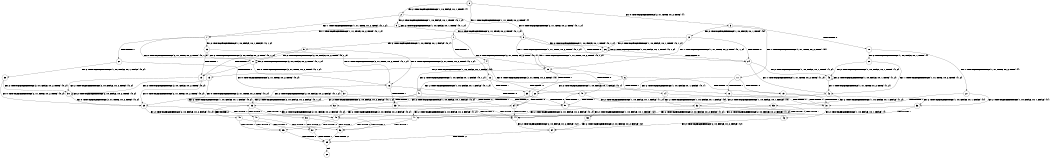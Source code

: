 digraph BCG {
size = "7, 10.5";
center = TRUE;
node [shape = circle];
0 [peripheries = 2];
0 -> 1 [label = "EX !1 !ATOMIC_EXCH_BRANCH (1, +1, TRUE, +0, 2, TRUE) !{}"];
0 -> 2 [label = "EX !2 !ATOMIC_EXCH_BRANCH (1, +0, FALSE, +0, 1, TRUE) !{}"];
0 -> 3 [label = "EX !0 !ATOMIC_EXCH_BRANCH (2, +1, TRUE, +0, 2, TRUE) !{}"];
1 -> 4 [label = "TERMINATE !1"];
1 -> 5 [label = "EX !2 !ATOMIC_EXCH_BRANCH (1, +0, FALSE, +0, 1, FALSE) !{0, 1}"];
1 -> 6 [label = "EX !0 !ATOMIC_EXCH_BRANCH (2, +1, TRUE, +0, 2, TRUE) !{0, 1}"];
2 -> 7 [label = "EX !1 !ATOMIC_EXCH_BRANCH (1, +1, TRUE, +0, 2, TRUE) !{0, 1, 2}"];
2 -> 8 [label = "EX !0 !ATOMIC_EXCH_BRANCH (2, +1, TRUE, +0, 2, TRUE) !{0, 1, 2}"];
2 -> 9 [label = "EX !2 !ATOMIC_EXCH_BRANCH (1, +0, FALSE, +0, 1, TRUE) !{0, 1, 2}"];
3 -> 10 [label = "TERMINATE !0"];
3 -> 11 [label = "EX !1 !ATOMIC_EXCH_BRANCH (1, +1, TRUE, +0, 2, TRUE) !{0}"];
3 -> 12 [label = "EX !2 !ATOMIC_EXCH_BRANCH (1, +0, FALSE, +0, 1, TRUE) !{0}"];
4 -> 13 [label = "EX !2 !ATOMIC_EXCH_BRANCH (1, +0, FALSE, +0, 1, FALSE) !{0}"];
4 -> 14 [label = "EX !0 !ATOMIC_EXCH_BRANCH (2, +1, TRUE, +0, 2, TRUE) !{0}"];
5 -> 15 [label = "TERMINATE !1"];
5 -> 16 [label = "EX !0 !ATOMIC_EXCH_BRANCH (2, +1, TRUE, +0, 2, TRUE) !{0, 1, 2}"];
5 -> 17 [label = "EX !2 !ATOMIC_EXCH_BRANCH (2, +0, FALSE, +0, 2, TRUE) !{0, 1, 2}"];
6 -> 18 [label = "TERMINATE !1"];
6 -> 19 [label = "TERMINATE !0"];
6 -> 20 [label = "EX !2 !ATOMIC_EXCH_BRANCH (1, +0, FALSE, +0, 1, FALSE) !{0, 1}"];
7 -> 21 [label = "TERMINATE !1"];
7 -> 22 [label = "EX !0 !ATOMIC_EXCH_BRANCH (2, +1, TRUE, +0, 2, TRUE) !{0, 1, 2}"];
7 -> 23 [label = "EX !2 !ATOMIC_EXCH_BRANCH (1, +0, FALSE, +0, 1, FALSE) !{0, 1, 2}"];
8 -> 24 [label = "TERMINATE !0"];
8 -> 25 [label = "EX !1 !ATOMIC_EXCH_BRANCH (1, +1, TRUE, +0, 2, TRUE) !{0, 1, 2}"];
8 -> 26 [label = "EX !2 !ATOMIC_EXCH_BRANCH (1, +0, FALSE, +0, 1, TRUE) !{0, 1, 2}"];
9 -> 7 [label = "EX !1 !ATOMIC_EXCH_BRANCH (1, +1, TRUE, +0, 2, TRUE) !{0, 1, 2}"];
9 -> 8 [label = "EX !0 !ATOMIC_EXCH_BRANCH (2, +1, TRUE, +0, 2, TRUE) !{0, 1, 2}"];
9 -> 9 [label = "EX !2 !ATOMIC_EXCH_BRANCH (1, +0, FALSE, +0, 1, TRUE) !{0, 1, 2}"];
10 -> 27 [label = "EX !1 !ATOMIC_EXCH_BRANCH (1, +1, TRUE, +0, 2, TRUE) !{}"];
10 -> 28 [label = "EX !2 !ATOMIC_EXCH_BRANCH (1, +0, FALSE, +0, 1, TRUE) !{}"];
11 -> 18 [label = "TERMINATE !1"];
11 -> 19 [label = "TERMINATE !0"];
11 -> 20 [label = "EX !2 !ATOMIC_EXCH_BRANCH (1, +0, FALSE, +0, 1, FALSE) !{0, 1}"];
12 -> 24 [label = "TERMINATE !0"];
12 -> 25 [label = "EX !1 !ATOMIC_EXCH_BRANCH (1, +1, TRUE, +0, 2, TRUE) !{0, 1, 2}"];
12 -> 26 [label = "EX !2 !ATOMIC_EXCH_BRANCH (1, +0, FALSE, +0, 1, TRUE) !{0, 1, 2}"];
13 -> 29 [label = "EX !0 !ATOMIC_EXCH_BRANCH (2, +1, TRUE, +0, 2, TRUE) !{0, 2}"];
13 -> 30 [label = "EX !2 !ATOMIC_EXCH_BRANCH (2, +0, FALSE, +0, 2, TRUE) !{0, 2}"];
14 -> 31 [label = "TERMINATE !0"];
14 -> 32 [label = "EX !2 !ATOMIC_EXCH_BRANCH (1, +0, FALSE, +0, 1, FALSE) !{0}"];
15 -> 29 [label = "EX !0 !ATOMIC_EXCH_BRANCH (2, +1, TRUE, +0, 2, TRUE) !{0, 2}"];
15 -> 30 [label = "EX !2 !ATOMIC_EXCH_BRANCH (2, +0, FALSE, +0, 2, TRUE) !{0, 2}"];
16 -> 33 [label = "TERMINATE !1"];
16 -> 34 [label = "TERMINATE !0"];
16 -> 35 [label = "EX !2 !ATOMIC_EXCH_BRANCH (2, +0, FALSE, +0, 2, FALSE) !{0, 1, 2}"];
17 -> 15 [label = "TERMINATE !1"];
17 -> 16 [label = "EX !0 !ATOMIC_EXCH_BRANCH (2, +1, TRUE, +0, 2, TRUE) !{0, 1, 2}"];
17 -> 17 [label = "EX !2 !ATOMIC_EXCH_BRANCH (2, +0, FALSE, +0, 2, TRUE) !{0, 1, 2}"];
18 -> 31 [label = "TERMINATE !0"];
18 -> 32 [label = "EX !2 !ATOMIC_EXCH_BRANCH (1, +0, FALSE, +0, 1, FALSE) !{0}"];
19 -> 31 [label = "TERMINATE !1"];
19 -> 36 [label = "EX !2 !ATOMIC_EXCH_BRANCH (1, +0, FALSE, +0, 1, FALSE) !{1}"];
20 -> 33 [label = "TERMINATE !1"];
20 -> 34 [label = "TERMINATE !0"];
20 -> 35 [label = "EX !2 !ATOMIC_EXCH_BRANCH (2, +0, FALSE, +0, 2, FALSE) !{0, 1, 2}"];
21 -> 37 [label = "EX !0 !ATOMIC_EXCH_BRANCH (2, +1, TRUE, +0, 2, TRUE) !{0, 2}"];
21 -> 38 [label = "EX !2 !ATOMIC_EXCH_BRANCH (1, +0, FALSE, +0, 1, FALSE) !{0, 2}"];
22 -> 39 [label = "TERMINATE !1"];
22 -> 40 [label = "TERMINATE !0"];
22 -> 41 [label = "EX !2 !ATOMIC_EXCH_BRANCH (1, +0, FALSE, +0, 1, FALSE) !{0, 1, 2}"];
23 -> 15 [label = "TERMINATE !1"];
23 -> 16 [label = "EX !0 !ATOMIC_EXCH_BRANCH (2, +1, TRUE, +0, 2, TRUE) !{0, 1, 2}"];
23 -> 17 [label = "EX !2 !ATOMIC_EXCH_BRANCH (2, +0, FALSE, +0, 2, TRUE) !{0, 1, 2}"];
24 -> 42 [label = "EX !1 !ATOMIC_EXCH_BRANCH (1, +1, TRUE, +0, 2, TRUE) !{1, 2}"];
24 -> 43 [label = "EX !2 !ATOMIC_EXCH_BRANCH (1, +0, FALSE, +0, 1, TRUE) !{1, 2}"];
25 -> 39 [label = "TERMINATE !1"];
25 -> 40 [label = "TERMINATE !0"];
25 -> 41 [label = "EX !2 !ATOMIC_EXCH_BRANCH (1, +0, FALSE, +0, 1, FALSE) !{0, 1, 2}"];
26 -> 24 [label = "TERMINATE !0"];
26 -> 25 [label = "EX !1 !ATOMIC_EXCH_BRANCH (1, +1, TRUE, +0, 2, TRUE) !{0, 1, 2}"];
26 -> 26 [label = "EX !2 !ATOMIC_EXCH_BRANCH (1, +0, FALSE, +0, 1, TRUE) !{0, 1, 2}"];
27 -> 31 [label = "TERMINATE !1"];
27 -> 36 [label = "EX !2 !ATOMIC_EXCH_BRANCH (1, +0, FALSE, +0, 1, FALSE) !{1}"];
28 -> 42 [label = "EX !1 !ATOMIC_EXCH_BRANCH (1, +1, TRUE, +0, 2, TRUE) !{1, 2}"];
28 -> 43 [label = "EX !2 !ATOMIC_EXCH_BRANCH (1, +0, FALSE, +0, 1, TRUE) !{1, 2}"];
29 -> 44 [label = "TERMINATE !0"];
29 -> 45 [label = "EX !2 !ATOMIC_EXCH_BRANCH (2, +0, FALSE, +0, 2, FALSE) !{0, 2}"];
30 -> 29 [label = "EX !0 !ATOMIC_EXCH_BRANCH (2, +1, TRUE, +0, 2, TRUE) !{0, 2}"];
30 -> 30 [label = "EX !2 !ATOMIC_EXCH_BRANCH (2, +0, FALSE, +0, 2, TRUE) !{0, 2}"];
31 -> 46 [label = "EX !2 !ATOMIC_EXCH_BRANCH (1, +0, FALSE, +0, 1, FALSE) !{}"];
32 -> 44 [label = "TERMINATE !0"];
32 -> 45 [label = "EX !2 !ATOMIC_EXCH_BRANCH (2, +0, FALSE, +0, 2, FALSE) !{0, 2}"];
33 -> 44 [label = "TERMINATE !0"];
33 -> 45 [label = "EX !2 !ATOMIC_EXCH_BRANCH (2, +0, FALSE, +0, 2, FALSE) !{0, 2}"];
34 -> 44 [label = "TERMINATE !1"];
34 -> 47 [label = "EX !2 !ATOMIC_EXCH_BRANCH (2, +0, FALSE, +0, 2, FALSE) !{1, 2}"];
35 -> 48 [label = "TERMINATE !1"];
35 -> 49 [label = "TERMINATE !2"];
35 -> 50 [label = "TERMINATE !0"];
36 -> 44 [label = "TERMINATE !1"];
36 -> 47 [label = "EX !2 !ATOMIC_EXCH_BRANCH (2, +0, FALSE, +0, 2, FALSE) !{1, 2}"];
37 -> 51 [label = "TERMINATE !0"];
37 -> 52 [label = "EX !2 !ATOMIC_EXCH_BRANCH (1, +0, FALSE, +0, 1, FALSE) !{0, 2}"];
38 -> 29 [label = "EX !0 !ATOMIC_EXCH_BRANCH (2, +1, TRUE, +0, 2, TRUE) !{0, 2}"];
38 -> 30 [label = "EX !2 !ATOMIC_EXCH_BRANCH (2, +0, FALSE, +0, 2, TRUE) !{0, 2}"];
39 -> 51 [label = "TERMINATE !0"];
39 -> 52 [label = "EX !2 !ATOMIC_EXCH_BRANCH (1, +0, FALSE, +0, 1, FALSE) !{0, 2}"];
40 -> 51 [label = "TERMINATE !1"];
40 -> 53 [label = "EX !2 !ATOMIC_EXCH_BRANCH (1, +0, FALSE, +0, 1, FALSE) !{1, 2}"];
41 -> 33 [label = "TERMINATE !1"];
41 -> 34 [label = "TERMINATE !0"];
41 -> 35 [label = "EX !2 !ATOMIC_EXCH_BRANCH (2, +0, FALSE, +0, 2, FALSE) !{0, 1, 2}"];
42 -> 51 [label = "TERMINATE !1"];
42 -> 53 [label = "EX !2 !ATOMIC_EXCH_BRANCH (1, +0, FALSE, +0, 1, FALSE) !{1, 2}"];
43 -> 42 [label = "EX !1 !ATOMIC_EXCH_BRANCH (1, +1, TRUE, +0, 2, TRUE) !{1, 2}"];
43 -> 43 [label = "EX !2 !ATOMIC_EXCH_BRANCH (1, +0, FALSE, +0, 1, TRUE) !{1, 2}"];
44 -> 54 [label = "EX !2 !ATOMIC_EXCH_BRANCH (2, +0, FALSE, +0, 2, FALSE) !{2}"];
45 -> 55 [label = "TERMINATE !2"];
45 -> 56 [label = "TERMINATE !0"];
46 -> 54 [label = "EX !2 !ATOMIC_EXCH_BRANCH (2, +0, FALSE, +0, 2, FALSE) !{2}"];
47 -> 56 [label = "TERMINATE !1"];
47 -> 57 [label = "TERMINATE !2"];
48 -> 55 [label = "TERMINATE !2"];
48 -> 56 [label = "TERMINATE !0"];
49 -> 55 [label = "TERMINATE !1"];
49 -> 57 [label = "TERMINATE !0"];
50 -> 56 [label = "TERMINATE !1"];
50 -> 57 [label = "TERMINATE !2"];
51 -> 58 [label = "EX !2 !ATOMIC_EXCH_BRANCH (1, +0, FALSE, +0, 1, FALSE) !{2}"];
52 -> 44 [label = "TERMINATE !0"];
52 -> 45 [label = "EX !2 !ATOMIC_EXCH_BRANCH (2, +0, FALSE, +0, 2, FALSE) !{0, 2}"];
53 -> 44 [label = "TERMINATE !1"];
53 -> 47 [label = "EX !2 !ATOMIC_EXCH_BRANCH (2, +0, FALSE, +0, 2, FALSE) !{1, 2}"];
54 -> 59 [label = "TERMINATE !2"];
55 -> 59 [label = "TERMINATE !0"];
56 -> 59 [label = "TERMINATE !2"];
57 -> 59 [label = "TERMINATE !1"];
58 -> 54 [label = "EX !2 !ATOMIC_EXCH_BRANCH (2, +0, FALSE, +0, 2, FALSE) !{2}"];
59 -> 60 [label = "exit"];
}
